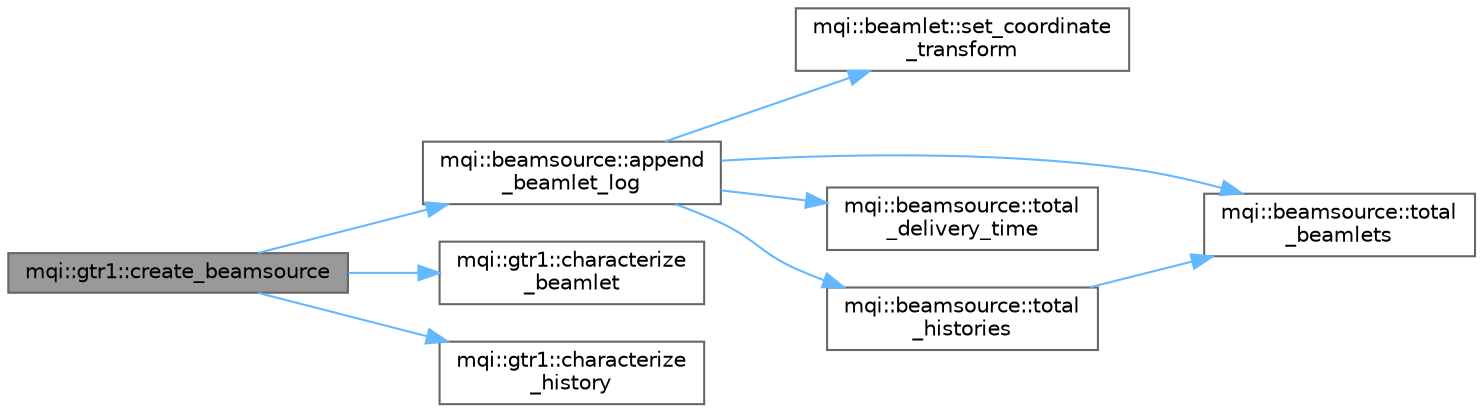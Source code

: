 digraph "mqi::gtr1::create_beamsource"
{
 // LATEX_PDF_SIZE
  bgcolor="transparent";
  edge [fontname=Helvetica,fontsize=10,labelfontname=Helvetica,labelfontsize=10];
  node [fontname=Helvetica,fontsize=10,shape=box,height=0.2,width=0.4];
  rankdir="LR";
  Node1 [id="Node000001",label="mqi::gtr1::create_beamsource",height=0.2,width=0.4,color="gray40", fillcolor="grey60", style="filled", fontcolor="black",tooltip="Creates a beam source model from log file data."];
  Node1 -> Node2 [id="edge1_Node000001_Node000002",color="steelblue1",style="solid",tooltip=" "];
  Node2 [id="Node000002",label="mqi::beamsource::append\l_beamlet_log",height=0.2,width=0.4,color="grey40", fillcolor="white", style="filled",URL="$classmqi_1_1beamsource.html#a0451306c28b7751f418880d7a82d7ed5",tooltip="Appends a beamlet based on log file data."];
  Node2 -> Node3 [id="edge2_Node000002_Node000003",color="steelblue1",style="solid",tooltip=" "];
  Node3 [id="Node000003",label="mqi::beamlet::set_coordinate\l_transform",height=0.2,width=0.4,color="grey40", fillcolor="white", style="filled",URL="$classmqi_1_1beamlet.html#aa74720723f8d0f45e5c8b2422c33a894",tooltip="Sets the coordinate transformation for the beamlet."];
  Node2 -> Node4 [id="edge3_Node000002_Node000004",color="steelblue1",style="solid",tooltip=" "];
  Node4 [id="Node000004",label="mqi::beamsource::total\l_beamlets",height=0.2,width=0.4,color="grey40", fillcolor="white", style="filled",URL="$classmqi_1_1beamsource.html#a8cb53a42506de99381a0eee29f6dbc35",tooltip="Returns the total number of beamlets in the source."];
  Node2 -> Node5 [id="edge4_Node000002_Node000005",color="steelblue1",style="solid",tooltip=" "];
  Node5 [id="Node000005",label="mqi::beamsource::total\l_delivery_time",height=0.2,width=0.4,color="grey40", fillcolor="white", style="filled",URL="$classmqi_1_1beamsource.html#a3fb81fc91b2aba2f7b3d97f1185c9a29",tooltip="Calculates the total delivery time."];
  Node2 -> Node6 [id="edge5_Node000002_Node000006",color="steelblue1",style="solid",tooltip=" "];
  Node6 [id="Node000006",label="mqi::beamsource::total\l_histories",height=0.2,width=0.4,color="grey40", fillcolor="white", style="filled",URL="$classmqi_1_1beamsource.html#a38b59f2227d4504c28bb2a88b6834103",tooltip="Returns the total number of histories for all beamlets."];
  Node6 -> Node4 [id="edge6_Node000006_Node000004",color="steelblue1",style="solid",tooltip=" "];
  Node1 -> Node7 [id="edge7_Node000001_Node000007",color="steelblue1",style="solid",tooltip=" "];
  Node7 [id="Node000007",label="mqi::gtr1::characterize\l_beamlet",height=0.2,width=0.4,color="grey40", fillcolor="white", style="filled",URL="$classmqi_1_1gtr1.html#a18eb27845006d12cba7ff9172e08436b",tooltip="Characterizes a beamlet from DICOM spot information."];
  Node1 -> Node8 [id="edge8_Node000001_Node000008",color="steelblue1",style="solid",tooltip=" "];
  Node8 [id="Node000008",label="mqi::gtr1::characterize\l_history",height=0.2,width=0.4,color="grey40", fillcolor="white", style="filled",URL="$classmqi_1_1gtr1.html#a7aab609a715b2c55d954d1915aaa16cf",tooltip="Calculates the number of histories for a spot based on log file data."];
}

